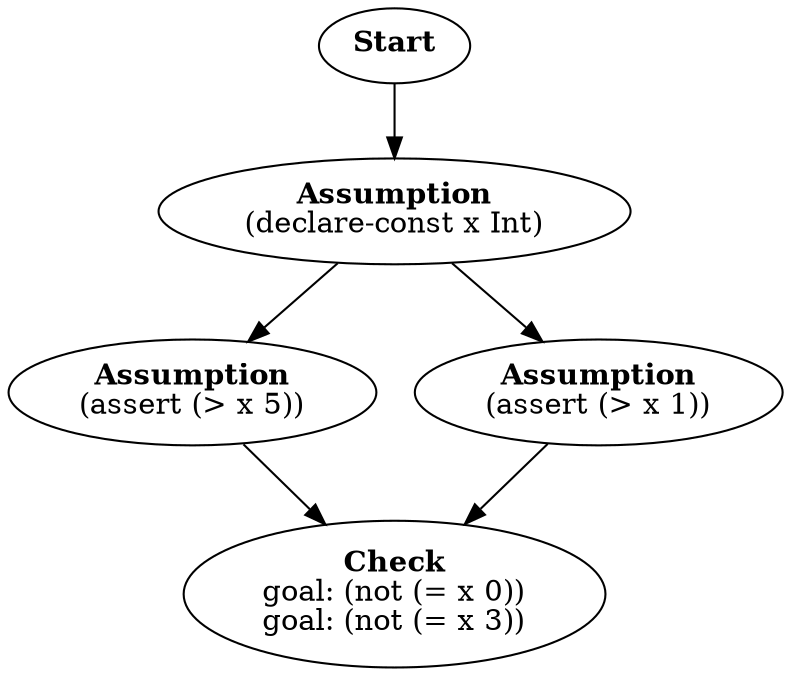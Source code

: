 digraph {
  0 [label=<<b>Start</b><br/>>]
  1 [label=<<b>Assumption</b><br/>(declare-const x Int)>]
  2 [label=<<b>Assumption</b><br/>(assert (&gt; x 5))>]
  3 [label=<<b>Assumption</b><br/>(assert (&gt; x 1))>]
  4 [label=<<b>Check</b><br/>goal: (not (= x 0))<br/>goal: (not (= x 3))>]
  0 -> 1
  1 -> 2
  1 -> 3
  2 -> 4
  3 -> 4
}
